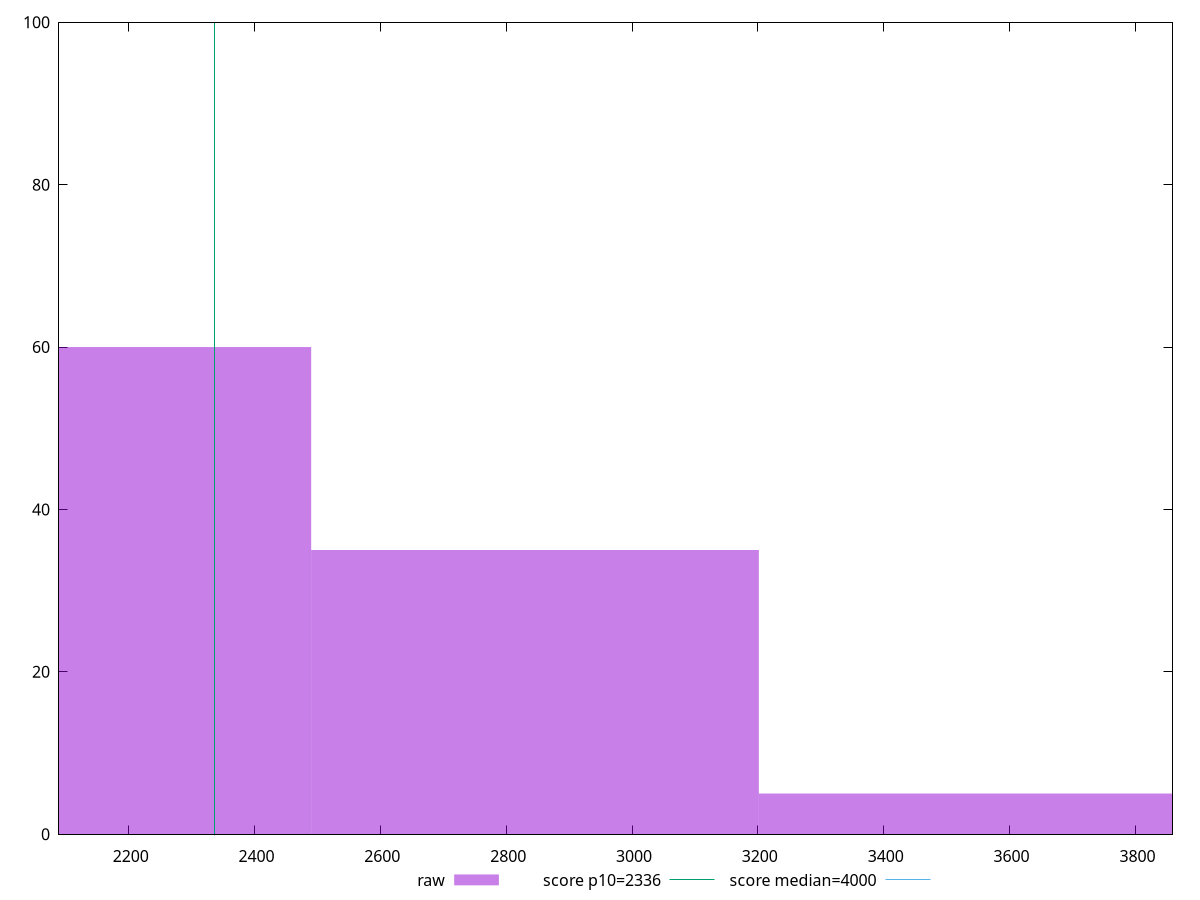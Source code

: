 reset

$raw <<EOF
3557.2976544200583 5
2134.378592652035 60
2845.8381235360466 35
EOF

set key outside below
set boxwidth 711.4595308840117
set xrange [2089.3424999999997:3858.9609999999993]
set yrange [0:100]
set trange [0:100]
set style fill transparent solid 0.5 noborder

set parametric
set terminal svg size 640, 490 enhanced background rgb 'white'
set output "report_00015_2021-02-09T16-11-33.973Z/first-contentful-paint/samples/pages+cached/raw/histogram.svg"

plot $raw title "raw" with boxes, \
     2336,t title "score p10=2336", \
     4000,t title "score median=4000"

reset
